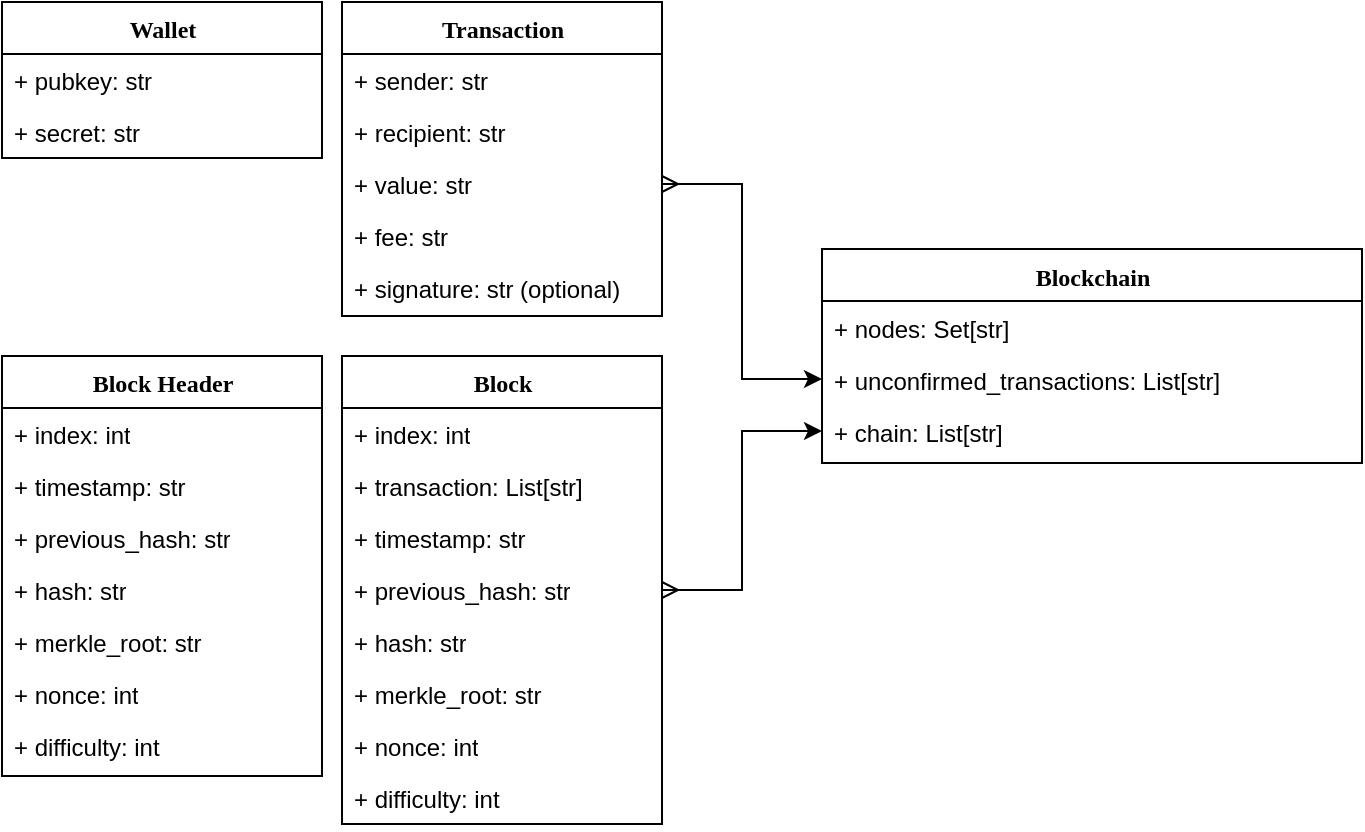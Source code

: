 <mxfile version="12.3.2" type="device" pages="1"><diagram name="Page-1" id="9f46799a-70d6-7492-0946-bef42562c5a5"><mxGraphModel dx="1092" dy="763" grid="1" gridSize="10" guides="1" tooltips="1" connect="1" arrows="1" fold="1" page="1" pageScale="1" pageWidth="1100" pageHeight="850" background="#ffffff" math="0" shadow="0"><root><mxCell id="0"/><mxCell id="1" parent="0"/><mxCell id="78961159f06e98e8-17" value="Wallet" style="swimlane;html=1;fontStyle=1;align=center;verticalAlign=top;childLayout=stackLayout;horizontal=1;startSize=26;horizontalStack=0;resizeParent=1;resizeLast=0;collapsible=1;marginBottom=0;swimlaneFillColor=#ffffff;rounded=0;shadow=0;comic=0;labelBackgroundColor=none;strokeWidth=1;fillColor=none;fontFamily=Verdana;fontSize=12" parent="1" vertex="1"><mxGeometry x="120" y="83" width="160" height="78" as="geometry"/></mxCell><mxCell id="78961159f06e98e8-21" value="+ pubkey: str" style="text;html=1;strokeColor=none;fillColor=none;align=left;verticalAlign=top;spacingLeft=4;spacingRight=4;whiteSpace=wrap;overflow=hidden;rotatable=0;points=[[0,0.5],[1,0.5]];portConstraint=eastwest;" parent="78961159f06e98e8-17" vertex="1"><mxGeometry y="26" width="160" height="26" as="geometry"/></mxCell><mxCell id="78961159f06e98e8-23" value="+ secret: str" style="text;html=1;strokeColor=none;fillColor=none;align=left;verticalAlign=top;spacingLeft=4;spacingRight=4;whiteSpace=wrap;overflow=hidden;rotatable=0;points=[[0,0.5],[1,0.5]];portConstraint=eastwest;" parent="78961159f06e98e8-17" vertex="1"><mxGeometry y="52" width="160" height="26" as="geometry"/></mxCell><mxCell id="dQ48KBh1tjjm5sSfbTXw-2" value="Transaction" style="swimlane;html=1;fontStyle=1;align=center;verticalAlign=top;childLayout=stackLayout;horizontal=1;startSize=26;horizontalStack=0;resizeParent=1;resizeLast=0;collapsible=1;marginBottom=0;swimlaneFillColor=#ffffff;rounded=0;shadow=0;comic=0;labelBackgroundColor=none;strokeWidth=1;fillColor=none;fontFamily=Verdana;fontSize=12" parent="1" vertex="1"><mxGeometry x="290" y="83" width="160" height="157" as="geometry"/></mxCell><mxCell id="dQ48KBh1tjjm5sSfbTXw-3" value="+ sender: str" style="text;html=1;strokeColor=none;fillColor=none;align=left;verticalAlign=top;spacingLeft=4;spacingRight=4;whiteSpace=wrap;overflow=hidden;rotatable=0;points=[[0,0.5],[1,0.5]];portConstraint=eastwest;" parent="dQ48KBh1tjjm5sSfbTXw-2" vertex="1"><mxGeometry y="26" width="160" height="26" as="geometry"/></mxCell><mxCell id="dQ48KBh1tjjm5sSfbTXw-4" value="+ recipient: str" style="text;html=1;strokeColor=none;fillColor=none;align=left;verticalAlign=top;spacingLeft=4;spacingRight=4;whiteSpace=wrap;overflow=hidden;rotatable=0;points=[[0,0.5],[1,0.5]];portConstraint=eastwest;" parent="dQ48KBh1tjjm5sSfbTXw-2" vertex="1"><mxGeometry y="52" width="160" height="26" as="geometry"/></mxCell><mxCell id="dQ48KBh1tjjm5sSfbTXw-5" value="+ value: str" style="text;html=1;strokeColor=none;fillColor=none;align=left;verticalAlign=top;spacingLeft=4;spacingRight=4;whiteSpace=wrap;overflow=hidden;rotatable=0;points=[[0,0.5],[1,0.5]];portConstraint=eastwest;" parent="dQ48KBh1tjjm5sSfbTXw-2" vertex="1"><mxGeometry y="78" width="160" height="26" as="geometry"/></mxCell><mxCell id="VycRWfNz-QDrkXTzqwAf-1" value="+ fee: str" style="text;html=1;strokeColor=none;fillColor=none;align=left;verticalAlign=top;spacingLeft=4;spacingRight=4;whiteSpace=wrap;overflow=hidden;rotatable=0;points=[[0,0.5],[1,0.5]];portConstraint=eastwest;" vertex="1" parent="dQ48KBh1tjjm5sSfbTXw-2"><mxGeometry y="104" width="160" height="26" as="geometry"/></mxCell><mxCell id="VycRWfNz-QDrkXTzqwAf-10" value="+ signature: str (optional)" style="text;html=1;strokeColor=none;fillColor=none;align=left;verticalAlign=top;spacingLeft=4;spacingRight=4;whiteSpace=wrap;overflow=hidden;rotatable=0;points=[[0,0.5],[1,0.5]];portConstraint=eastwest;" vertex="1" parent="dQ48KBh1tjjm5sSfbTXw-2"><mxGeometry y="130" width="160" height="26" as="geometry"/></mxCell><mxCell id="dQ48KBh1tjjm5sSfbTXw-7" value="Block" style="swimlane;html=1;fontStyle=1;align=center;verticalAlign=top;childLayout=stackLayout;horizontal=1;startSize=26;horizontalStack=0;resizeParent=1;resizeLast=0;collapsible=1;marginBottom=0;swimlaneFillColor=#ffffff;rounded=0;shadow=0;comic=0;labelBackgroundColor=none;strokeWidth=1;fillColor=none;fontFamily=Verdana;fontSize=12" parent="1" vertex="1"><mxGeometry x="290" y="260" width="160" height="234" as="geometry"/></mxCell><mxCell id="dQ48KBh1tjjm5sSfbTXw-8" value="+ index: int" style="text;html=1;strokeColor=none;fillColor=none;align=left;verticalAlign=top;spacingLeft=4;spacingRight=4;whiteSpace=wrap;overflow=hidden;rotatable=0;points=[[0,0.5],[1,0.5]];portConstraint=eastwest;" parent="dQ48KBh1tjjm5sSfbTXw-7" vertex="1"><mxGeometry y="26" width="160" height="26" as="geometry"/></mxCell><mxCell id="dQ48KBh1tjjm5sSfbTXw-9" value="+ transaction: List[str]" style="text;html=1;strokeColor=none;fillColor=none;align=left;verticalAlign=top;spacingLeft=4;spacingRight=4;whiteSpace=wrap;overflow=hidden;rotatable=0;points=[[0,0.5],[1,0.5]];portConstraint=eastwest;" parent="dQ48KBh1tjjm5sSfbTXw-7" vertex="1"><mxGeometry y="52" width="160" height="26" as="geometry"/></mxCell><mxCell id="dQ48KBh1tjjm5sSfbTXw-10" value="+ timestamp: str" style="text;html=1;strokeColor=none;fillColor=none;align=left;verticalAlign=top;spacingLeft=4;spacingRight=4;whiteSpace=wrap;overflow=hidden;rotatable=0;points=[[0,0.5],[1,0.5]];portConstraint=eastwest;" parent="dQ48KBh1tjjm5sSfbTXw-7" vertex="1"><mxGeometry y="78" width="160" height="26" as="geometry"/></mxCell><mxCell id="dQ48KBh1tjjm5sSfbTXw-11" value="+ previous_hash: str" style="text;html=1;strokeColor=none;fillColor=none;align=left;verticalAlign=top;spacingLeft=4;spacingRight=4;whiteSpace=wrap;overflow=hidden;rotatable=0;points=[[0,0.5],[1,0.5]];portConstraint=eastwest;" parent="dQ48KBh1tjjm5sSfbTXw-7" vertex="1"><mxGeometry y="104" width="160" height="26" as="geometry"/></mxCell><mxCell id="dQ48KBh1tjjm5sSfbTXw-12" value="+ hash: str" style="text;html=1;strokeColor=none;fillColor=none;align=left;verticalAlign=top;spacingLeft=4;spacingRight=4;whiteSpace=wrap;overflow=hidden;rotatable=0;points=[[0,0.5],[1,0.5]];portConstraint=eastwest;" parent="dQ48KBh1tjjm5sSfbTXw-7" vertex="1"><mxGeometry y="130" width="160" height="26" as="geometry"/></mxCell><mxCell id="dQ48KBh1tjjm5sSfbTXw-13" value="+ merkle_root: str" style="text;html=1;strokeColor=none;fillColor=none;align=left;verticalAlign=top;spacingLeft=4;spacingRight=4;whiteSpace=wrap;overflow=hidden;rotatable=0;points=[[0,0.5],[1,0.5]];portConstraint=eastwest;" parent="dQ48KBh1tjjm5sSfbTXw-7" vertex="1"><mxGeometry y="156" width="160" height="26" as="geometry"/></mxCell><mxCell id="VycRWfNz-QDrkXTzqwAf-8" value="+ nonce: int" style="text;html=1;strokeColor=none;fillColor=none;align=left;verticalAlign=top;spacingLeft=4;spacingRight=4;whiteSpace=wrap;overflow=hidden;rotatable=0;points=[[0,0.5],[1,0.5]];portConstraint=eastwest;" vertex="1" parent="dQ48KBh1tjjm5sSfbTXw-7"><mxGeometry y="182" width="160" height="26" as="geometry"/></mxCell><mxCell id="VycRWfNz-QDrkXTzqwAf-9" value="+ difficulty: int" style="text;html=1;strokeColor=none;fillColor=none;align=left;verticalAlign=top;spacingLeft=4;spacingRight=4;whiteSpace=wrap;overflow=hidden;rotatable=0;points=[[0,0.5],[1,0.5]];portConstraint=eastwest;" vertex="1" parent="dQ48KBh1tjjm5sSfbTXw-7"><mxGeometry y="208" width="160" height="26" as="geometry"/></mxCell><mxCell id="dQ48KBh1tjjm5sSfbTXw-15" value="Blockchain" style="swimlane;html=1;fontStyle=1;align=center;verticalAlign=top;childLayout=stackLayout;horizontal=1;startSize=26;horizontalStack=0;resizeParent=1;resizeLast=0;collapsible=1;marginBottom=0;swimlaneFillColor=#ffffff;rounded=0;shadow=0;comic=0;labelBackgroundColor=none;strokeWidth=1;fillColor=none;fontFamily=Verdana;fontSize=12" parent="1" vertex="1"><mxGeometry x="530" y="206.5" width="270" height="107" as="geometry"/></mxCell><mxCell id="dQ48KBh1tjjm5sSfbTXw-17" value="+ nodes: Set[str]" style="text;html=1;strokeColor=none;fillColor=none;align=left;verticalAlign=top;spacingLeft=4;spacingRight=4;whiteSpace=wrap;overflow=hidden;rotatable=0;points=[[0,0.5],[1,0.5]];portConstraint=eastwest;" parent="dQ48KBh1tjjm5sSfbTXw-15" vertex="1"><mxGeometry y="26" width="270" height="26" as="geometry"/></mxCell><mxCell id="dQ48KBh1tjjm5sSfbTXw-18" value="+ unconfirmed_transactions: List[str]" style="text;html=1;strokeColor=none;fillColor=none;align=left;verticalAlign=top;spacingLeft=4;spacingRight=4;whiteSpace=wrap;overflow=hidden;rotatable=0;points=[[0,0.5],[1,0.5]];portConstraint=eastwest;" parent="dQ48KBh1tjjm5sSfbTXw-15" vertex="1"><mxGeometry y="52" width="270" height="26" as="geometry"/></mxCell><mxCell id="dQ48KBh1tjjm5sSfbTXw-19" value="+ chain: List[str]" style="text;html=1;strokeColor=none;fillColor=none;align=left;verticalAlign=top;spacingLeft=4;spacingRight=4;whiteSpace=wrap;overflow=hidden;rotatable=0;points=[[0,0.5],[1,0.5]];portConstraint=eastwest;" parent="dQ48KBh1tjjm5sSfbTXw-15" vertex="1"><mxGeometry y="78" width="270" height="26" as="geometry"/></mxCell><mxCell id="VycRWfNz-QDrkXTzqwAf-13" value="Block Header" style="swimlane;html=1;fontStyle=1;align=center;verticalAlign=top;childLayout=stackLayout;horizontal=1;startSize=26;horizontalStack=0;resizeParent=1;resizeLast=0;collapsible=1;marginBottom=0;swimlaneFillColor=#ffffff;rounded=0;shadow=0;comic=0;labelBackgroundColor=none;strokeWidth=1;fillColor=none;fontFamily=Verdana;fontSize=12" vertex="1" parent="1"><mxGeometry x="120" y="260" width="160" height="210" as="geometry"/></mxCell><mxCell id="VycRWfNz-QDrkXTzqwAf-14" value="+ index: int" style="text;html=1;strokeColor=none;fillColor=none;align=left;verticalAlign=top;spacingLeft=4;spacingRight=4;whiteSpace=wrap;overflow=hidden;rotatable=0;points=[[0,0.5],[1,0.5]];portConstraint=eastwest;" vertex="1" parent="VycRWfNz-QDrkXTzqwAf-13"><mxGeometry y="26" width="160" height="26" as="geometry"/></mxCell><mxCell id="VycRWfNz-QDrkXTzqwAf-16" value="+ timestamp: str" style="text;html=1;strokeColor=none;fillColor=none;align=left;verticalAlign=top;spacingLeft=4;spacingRight=4;whiteSpace=wrap;overflow=hidden;rotatable=0;points=[[0,0.5],[1,0.5]];portConstraint=eastwest;" vertex="1" parent="VycRWfNz-QDrkXTzqwAf-13"><mxGeometry y="52" width="160" height="26" as="geometry"/></mxCell><mxCell id="VycRWfNz-QDrkXTzqwAf-17" value="+ previous_hash: str" style="text;html=1;strokeColor=none;fillColor=none;align=left;verticalAlign=top;spacingLeft=4;spacingRight=4;whiteSpace=wrap;overflow=hidden;rotatable=0;points=[[0,0.5],[1,0.5]];portConstraint=eastwest;" vertex="1" parent="VycRWfNz-QDrkXTzqwAf-13"><mxGeometry y="78" width="160" height="26" as="geometry"/></mxCell><mxCell id="VycRWfNz-QDrkXTzqwAf-18" value="+ hash: str" style="text;html=1;strokeColor=none;fillColor=none;align=left;verticalAlign=top;spacingLeft=4;spacingRight=4;whiteSpace=wrap;overflow=hidden;rotatable=0;points=[[0,0.5],[1,0.5]];portConstraint=eastwest;" vertex="1" parent="VycRWfNz-QDrkXTzqwAf-13"><mxGeometry y="104" width="160" height="26" as="geometry"/></mxCell><mxCell id="VycRWfNz-QDrkXTzqwAf-19" value="+ merkle_root: str" style="text;html=1;strokeColor=none;fillColor=none;align=left;verticalAlign=top;spacingLeft=4;spacingRight=4;whiteSpace=wrap;overflow=hidden;rotatable=0;points=[[0,0.5],[1,0.5]];portConstraint=eastwest;" vertex="1" parent="VycRWfNz-QDrkXTzqwAf-13"><mxGeometry y="130" width="160" height="26" as="geometry"/></mxCell><mxCell id="VycRWfNz-QDrkXTzqwAf-20" value="+ nonce: int" style="text;html=1;strokeColor=none;fillColor=none;align=left;verticalAlign=top;spacingLeft=4;spacingRight=4;whiteSpace=wrap;overflow=hidden;rotatable=0;points=[[0,0.5],[1,0.5]];portConstraint=eastwest;" vertex="1" parent="VycRWfNz-QDrkXTzqwAf-13"><mxGeometry y="156" width="160" height="26" as="geometry"/></mxCell><mxCell id="VycRWfNz-QDrkXTzqwAf-21" value="+ difficulty: int" style="text;html=1;strokeColor=none;fillColor=none;align=left;verticalAlign=top;spacingLeft=4;spacingRight=4;whiteSpace=wrap;overflow=hidden;rotatable=0;points=[[0,0.5],[1,0.5]];portConstraint=eastwest;" vertex="1" parent="VycRWfNz-QDrkXTzqwAf-13"><mxGeometry y="182" width="160" height="26" as="geometry"/></mxCell><mxCell id="VycRWfNz-QDrkXTzqwAf-23" style="edgeStyle=orthogonalEdgeStyle;rounded=0;orthogonalLoop=1;jettySize=auto;html=1;exitX=1;exitY=0.5;exitDx=0;exitDy=0;entryX=0;entryY=0.5;entryDx=0;entryDy=0;startArrow=ERmany;startFill=0;" edge="1" parent="1" source="dQ48KBh1tjjm5sSfbTXw-5" target="dQ48KBh1tjjm5sSfbTXw-18"><mxGeometry relative="1" as="geometry"/></mxCell><mxCell id="VycRWfNz-QDrkXTzqwAf-24" style="edgeStyle=orthogonalEdgeStyle;rounded=0;orthogonalLoop=1;jettySize=auto;html=1;exitX=1;exitY=0.5;exitDx=0;exitDy=0;entryX=0;entryY=0.5;entryDx=0;entryDy=0;startArrow=ERmany;startFill=0;" edge="1" parent="1" source="dQ48KBh1tjjm5sSfbTXw-11" target="dQ48KBh1tjjm5sSfbTXw-19"><mxGeometry relative="1" as="geometry"/></mxCell></root></mxGraphModel></diagram></mxfile>